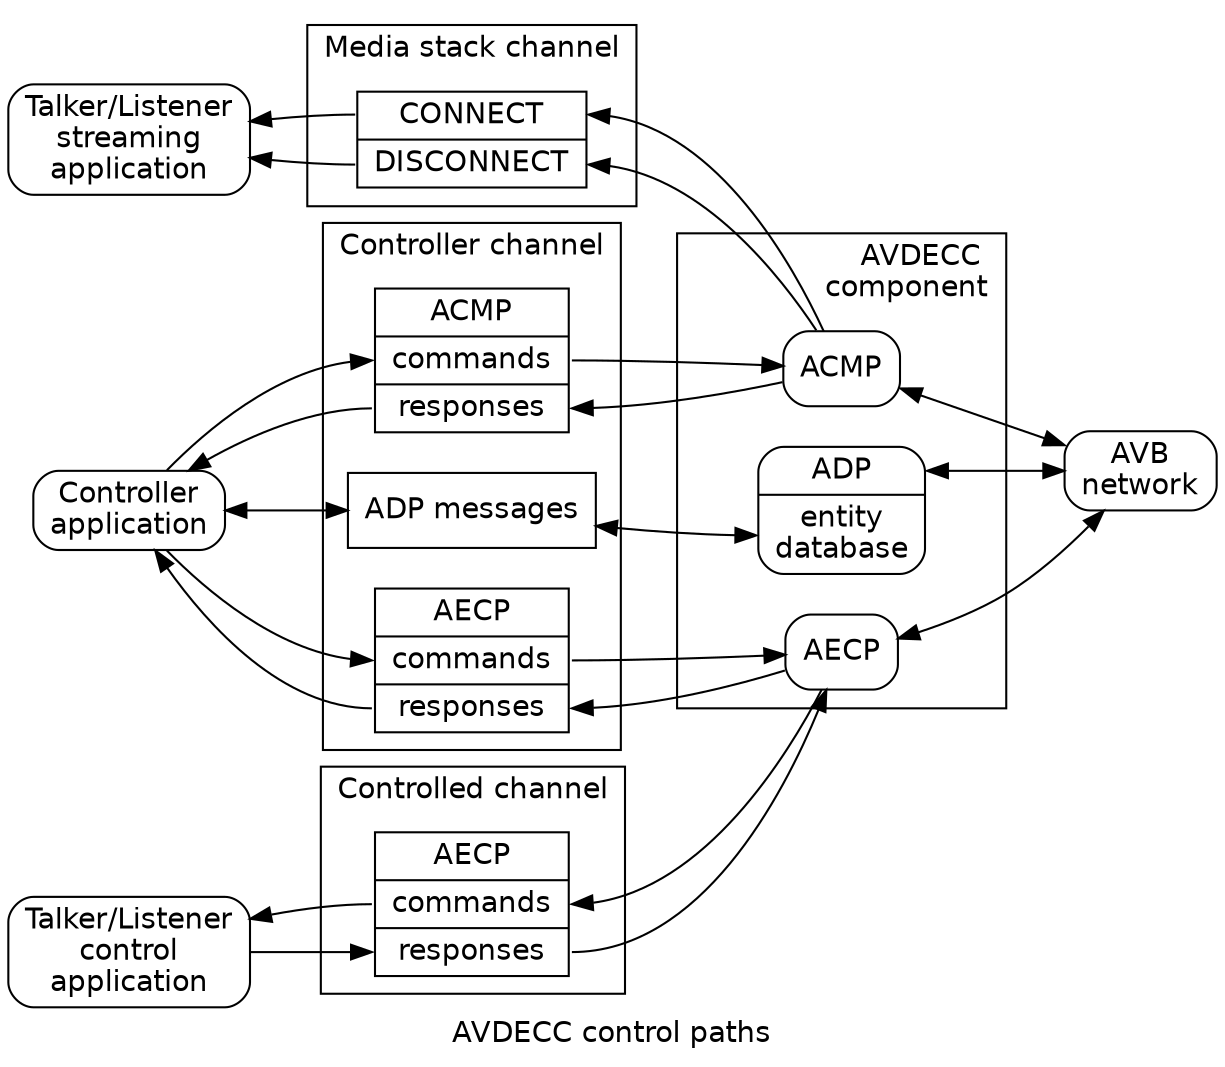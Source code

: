 digraph {
fontname=Helvetica;
node[fontname=Helvetica];
size="!1,1";
label="AVDECC control paths";
rankdir=LR;
ordering=out;
streamer[shape=Mrecord, label="Talker/Listener\nstreaming\napplication", rank=source];
controller[shape=Mrecord, label="Controller\napplication", rank=source];
controlled[shape=Mrecord, label="Talker/Listener\ncontrol\napplication", rank=source];

subgraph cluster2 {
  shape=box;
  label="Media stack channel";
  node[shape="record"];
  media[label="<conn> CONNECT |<dis> DISCONNECT"];
}

subgraph cluster1 {
  shape=box;
  label="Controller channel";
  node[shape="record"];
  ACMP1[label="ACMP|<cmd> commands |<rsp> responses"];
  ADP1[label="{<adp> ADP messages}"];
  AECP1[label="AECP|<cmd> commands |<rsp> responses"];
}

subgraph cluster3 {
  shape=box;
  label="Controlled channel";
  node[shape="record"];
  AECP2[label="AECP|<cmd> commands |<rsp> responses"];
}

subgraph cluster0 {
  shape="Mrecord";
  rank=sink;
  node[shape=Mrecord];
  label = "                 AVDECC\n              component";
  labeljust = r;
  ACMP
  ADP[label="<main> ADP|<db> entity\ndatabase"];
  AECP
}

network[shape=Mrecord, label="AVB\nnetwork", rank=sink];


controller -> AECP1:cmd;
AECP1:rsp -> controller [constraint=false];

controller -> ACMP1:cmd;
ACMP1:rsp -> controller [constraint=false];

controller -> ADP1 [dir="both"];

AECP1:cmd -> AECP;
AECP -> AECP1:rsp [constraint=false];

ACMP1:cmd -> ACMP;
ACMP -> ACMP1:rsp [constraint=false];

ADP1 -> ADP:db [dir="both"];


controlled -> AECP2:rsp;
AECP2:cmd -> controlled [constraint=false];

media:conn -> streamer [constraint=false];
media:dis -> streamer [constraint=false];
streamer -> media [style=invis];

ACMP -> media:conn [constraint=false];
ACMP -> media:dis [constraint=false];

AECP -> AECP2:cmd [constraint=false];
AECP2:rsp -> AECP;

AECP -> network [dir="both"];
ACMP -> network [dir="both"];
ADP:main -> network [dir="both"];


}
